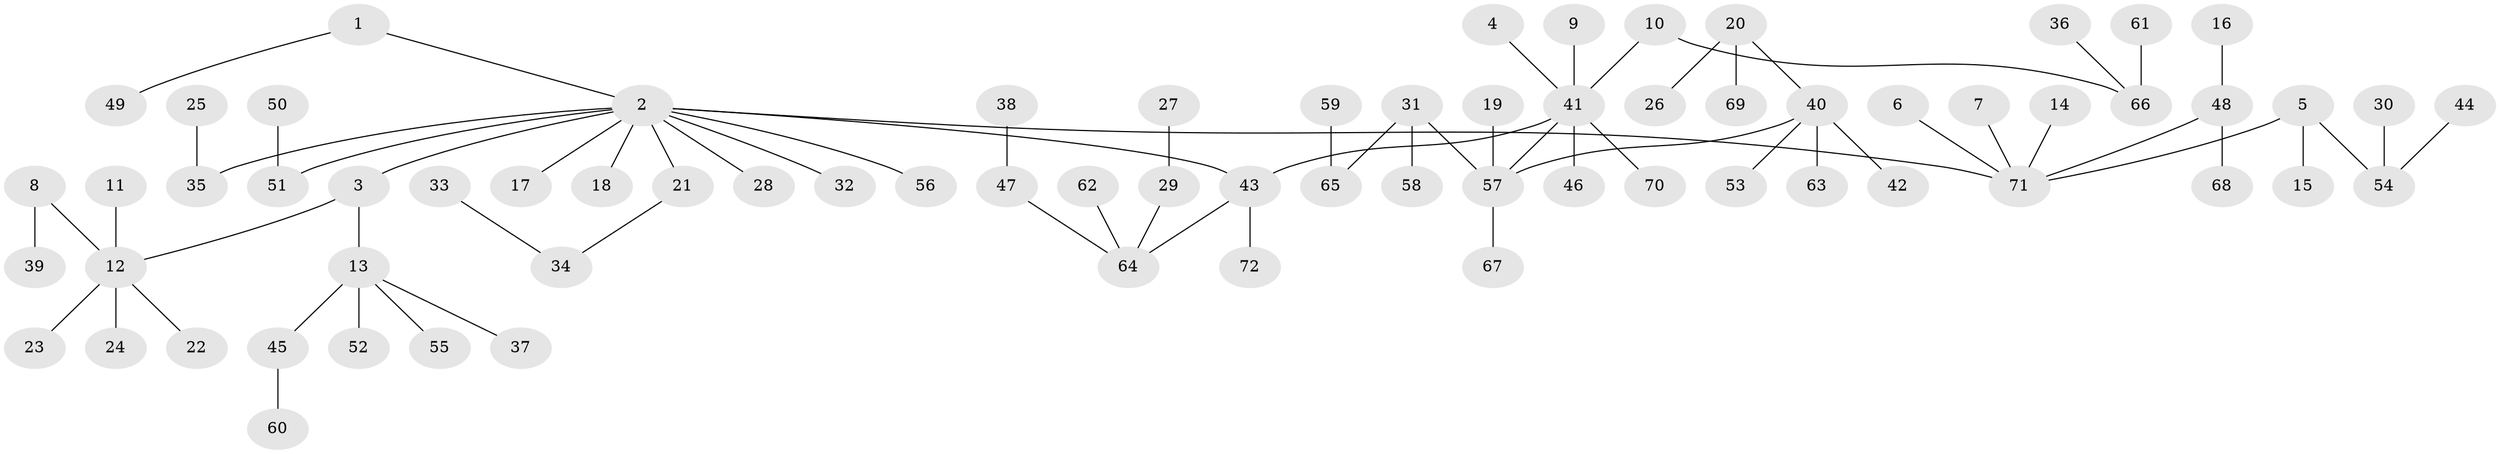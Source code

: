 // original degree distribution, {9: 0.006944444444444444, 3: 0.125, 2: 0.2013888888888889, 4: 0.05555555555555555, 6: 0.020833333333333332, 5: 0.041666666666666664, 1: 0.5416666666666666, 7: 0.006944444444444444}
// Generated by graph-tools (version 1.1) at 2025/50/03/09/25 03:50:18]
// undirected, 72 vertices, 71 edges
graph export_dot {
graph [start="1"]
  node [color=gray90,style=filled];
  1;
  2;
  3;
  4;
  5;
  6;
  7;
  8;
  9;
  10;
  11;
  12;
  13;
  14;
  15;
  16;
  17;
  18;
  19;
  20;
  21;
  22;
  23;
  24;
  25;
  26;
  27;
  28;
  29;
  30;
  31;
  32;
  33;
  34;
  35;
  36;
  37;
  38;
  39;
  40;
  41;
  42;
  43;
  44;
  45;
  46;
  47;
  48;
  49;
  50;
  51;
  52;
  53;
  54;
  55;
  56;
  57;
  58;
  59;
  60;
  61;
  62;
  63;
  64;
  65;
  66;
  67;
  68;
  69;
  70;
  71;
  72;
  1 -- 2 [weight=1.0];
  1 -- 49 [weight=1.0];
  2 -- 3 [weight=1.0];
  2 -- 17 [weight=1.0];
  2 -- 18 [weight=1.0];
  2 -- 21 [weight=1.0];
  2 -- 28 [weight=1.0];
  2 -- 32 [weight=1.0];
  2 -- 35 [weight=1.0];
  2 -- 43 [weight=1.0];
  2 -- 51 [weight=1.0];
  2 -- 56 [weight=1.0];
  2 -- 71 [weight=1.0];
  3 -- 12 [weight=1.0];
  3 -- 13 [weight=1.0];
  4 -- 41 [weight=1.0];
  5 -- 15 [weight=1.0];
  5 -- 54 [weight=1.0];
  5 -- 71 [weight=1.0];
  6 -- 71 [weight=1.0];
  7 -- 71 [weight=1.0];
  8 -- 12 [weight=1.0];
  8 -- 39 [weight=1.0];
  9 -- 41 [weight=1.0];
  10 -- 41 [weight=1.0];
  10 -- 66 [weight=1.0];
  11 -- 12 [weight=1.0];
  12 -- 22 [weight=1.0];
  12 -- 23 [weight=1.0];
  12 -- 24 [weight=1.0];
  13 -- 37 [weight=1.0];
  13 -- 45 [weight=1.0];
  13 -- 52 [weight=1.0];
  13 -- 55 [weight=1.0];
  14 -- 71 [weight=1.0];
  16 -- 48 [weight=1.0];
  19 -- 57 [weight=1.0];
  20 -- 26 [weight=1.0];
  20 -- 40 [weight=1.0];
  20 -- 69 [weight=1.0];
  21 -- 34 [weight=1.0];
  25 -- 35 [weight=1.0];
  27 -- 29 [weight=1.0];
  29 -- 64 [weight=1.0];
  30 -- 54 [weight=1.0];
  31 -- 57 [weight=1.0];
  31 -- 58 [weight=1.0];
  31 -- 65 [weight=1.0];
  33 -- 34 [weight=1.0];
  36 -- 66 [weight=1.0];
  38 -- 47 [weight=1.0];
  40 -- 42 [weight=1.0];
  40 -- 53 [weight=1.0];
  40 -- 57 [weight=1.0];
  40 -- 63 [weight=1.0];
  41 -- 43 [weight=1.0];
  41 -- 46 [weight=1.0];
  41 -- 57 [weight=1.0];
  41 -- 70 [weight=1.0];
  43 -- 64 [weight=1.0];
  43 -- 72 [weight=1.0];
  44 -- 54 [weight=1.0];
  45 -- 60 [weight=1.0];
  47 -- 64 [weight=1.0];
  48 -- 68 [weight=1.0];
  48 -- 71 [weight=1.0];
  50 -- 51 [weight=1.0];
  57 -- 67 [weight=1.0];
  59 -- 65 [weight=1.0];
  61 -- 66 [weight=1.0];
  62 -- 64 [weight=1.0];
}
